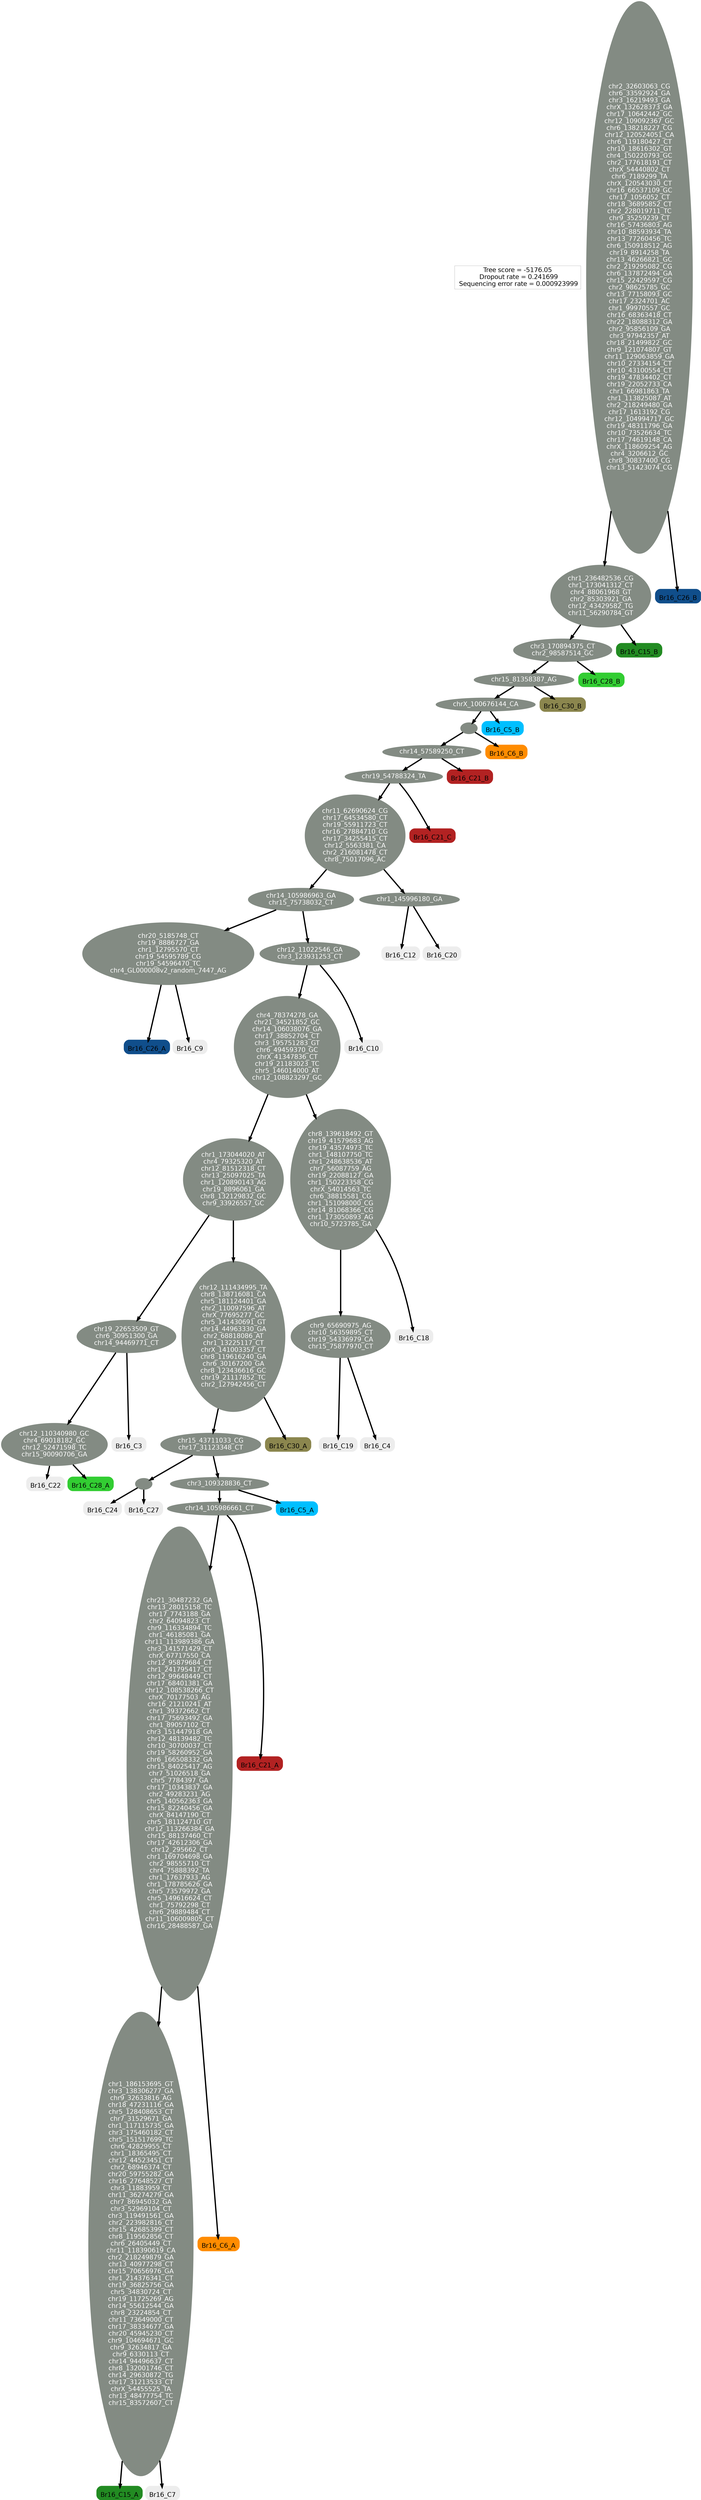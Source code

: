 digraph G {
node [color=gray, shape=box, fontcolor=black, fontsize=20, fontname=Helvetica];
scoreBox [label= "Tree score = -5176.05
 Dropout rate = 0.241699
 Sequencing error rate = 0.000923999"];
edge [penwidth=4];
node [color=honeydew4, style=filled, fontcolor=white, shape=oval];
27 [label="chr15_81358387_AG
"];
28 [label="chr1_186153695_GT
chr3_138306277_GA
chr9_32633816_AG
chr18_47231116_GA
chr5_128408653_CT
chr7_31529671_GA
chr1_117115735_GA
chr3_175460182_CT
chr5_151517699_TC
chr6_42829955_CT
chr1_18365495_CT
chr12_44523451_CT
chr2_68946374_CT
chr20_59755282_GA
chr16_27648527_CT
chr3_11883959_CT
chr11_36274279_GA
chr7_86945032_GA
chr3_52969104_CT
chr3_119491561_GA
chr2_223982816_CT
chr15_42685399_CT
chr8_119562856_CT
chr6_26405449_CT
chr11_118390619_CA
chr2_218249879_GA
chr13_40977298_CT
chr15_70656976_GA
chr1_214376341_CT
chr19_36825756_GA
chr5_34830724_CT
chr19_11725269_AG
chr14_55612544_GA
chr8_23224854_CT
chr11_73649000_CT
chr17_38334677_GA
chr20_45945230_CT
chr9_104694671_GC
chr9_32634817_GA
chr9_6330113_CT
chr14_94496637_CT
chr8_132001746_CT
chr14_29630872_TG
chr17_31213533_CT
chrX_54455525_TA
chr13_48477754_TC
chr15_83572607_CT
"];
29 [label="chr12_110340980_GC
chr4_69018182_GC
chr12_52471598_TC
chr15_90090706_GA
"];
30 [label="chr14_105986661_CT
"];
31 [label="chrX_100676144_CA
"];
32 [label="chr11_62690624_CG
chr17_64534580_CT
chr19_55911723_CT
chr16_27884710_CG
chr17_34255415_CT
chr12_5563381_CA
chr2_216081478_CT
chr8_75017096_AC
"];
33 [label="chr1_173044020_AT
chr4_79325320_AT
chr12_81512318_CT
chr13_25097025_TA
chr1_120890143_AG
chr19_8896061_GA
chr8_132129832_GC
chr9_33926557_GC
"];
34 [label=""];
35 [label="chr19_22653509_GT
chr6_30951300_GA
chr14_94469771_CT
"];
36 [label="chr4_78374278_GA
chr21_34521852_GC
chr14_106038076_GA
chr17_38852704_CT
chr3_195751283_GT
chr6_49459370_GC
chrX_41347836_CT
chr19_21183023_TC
chr5_146014000_AT
chr12_108823297_GC
"];
37 [label="chr14_57589250_CT
"];
38 [label="chr14_105986963_GA
chr15_75738032_CT
"];
39 [label="chr9_65690975_AG
chr10_56359895_CT
chr19_54336979_CA
chr15_75877970_CT
"];
40 [label="chr19_54788324_TA
"];
41 [label=""];
42 [label="chr20_5185748_CT
chr19_8886727_GA
chr1_12795570_CT
chr19_54595789_CG
chr19_54596470_TC
chr4_GL000008v2_random_7447_AG
"];
43 [label="chr8_139618492_GT
chr19_41579683_AG
chr19_43574973_TC
chr1_148107750_TC
chr1_248638536_AT
chr7_56087759_AG
chr19_22088127_GA
chr1_150223358_CG
chrX_54014563_TC
chr6_38815581_CG
chr1_151098000_CG
chr14_81068366_CG
chr1_173050893_AG
chr10_5723785_GA
"];
44 [label="chr15_43711033_CG
chr17_31123348_CT
"];
45 [label="chr3_109328836_CT
"];
46 [label="chr12_11022546_GA
chr3_123931253_CT
"];
47 [label="chr12_111434995_TA
chr8_138716081_CA
chr5_181124401_GA
chr2_110097596_AT
chrX_77695277_GC
chr5_141430691_GT
chr14_44963330_GA
chr2_68818086_AT
chr1_13225117_CT
chrX_141003357_CT
chr8_119616240_GA
chr6_30167200_GA
chr8_123436616_GC
chr19_21117852_TC
chr2_127942456_CT
"];
48 [label="chr1_145996180_GA
"];
49 [label="chr1_236482536_CG
chr1_173041312_CT
chr4_88061968_GT
chr2_85303921_GA
chr12_43429582_TG
chr11_56290784_GT
"];
50 [label="chr21_30487232_GA
chr13_28015158_TC
chr17_7743188_GA
chr2_64094823_CT
chr9_116334894_TC
chr1_46185081_GA
chr11_113989386_GA
chr3_141571429_CT
chrX_67717550_CA
chr12_95879684_CT
chr1_241795417_CT
chr12_99648449_CT
chr17_68401381_GA
chr12_108538266_CT
chrX_70177503_AG
chr16_21210241_AT
chr1_39372662_CT
chr17_75693492_GA
chr1_89057102_CT
chr3_151447918_GA
chr12_48139482_TC
chr10_30700037_CT
chr19_58260952_GA
chr6_166508332_GA
chr15_84025417_AG
chr7_51026518_GA
chr5_7784397_GA
chr17_10343837_GA
chr2_49283231_AG
chr5_140562363_GA
chr15_82240456_GA
chrX_84147190_CT
chr5_181124710_GT
chr12_113266384_GA
chr15_88137460_CT
chr17_42612306_GA
chr12_295662_CT
chr1_169704698_GA
chr2_98555710_CT
chr4_75888392_TA
chr1_17637933_AG
chr1_178785626_GA
chr5_73579972_GA
chr5_149616624_CT
chr1_75792298_CT
chr6_29889484_CT
chr11_106009805_CT
chr16_28488587_GA
"];
51 [label="chr3_170894375_CT
chr2_98587514_GC
"];
52 [label="chr2_32603063_CG
chr6_33592924_GA
chr3_16219493_GA
chrX_132628373_GA
chr17_10642442_GC
chr12_109092367_GC
chr6_138218227_CG
chr12_120524051_CA
chr6_119180427_CT
chr10_18616302_GT
chr4_150220793_GC
chr2_177618191_CT
chrX_54440802_CT
chr6_7189299_TA
chrX_120543030_CT
chr16_66537109_GC
chr17_1056052_CT
chr18_36895852_CT
chr2_228019711_TC
chr9_35259239_CT
chr16_57436803_AG
chr10_88593934_TA
chr13_77260456_TC
chr6_150918512_AG
chr19_8914258_TA
chr13_46266821_GC
chr2_219295082_CG
chr6_137872494_GA
chr15_22429597_CG
chr2_98625785_GC
chr13_77158093_GC
chr17_2324701_AC
chr1_99970557_GC
chr16_68363418_CT
chr22_18088312_GA
chr2_95856109_GA
chr3_97942357_AT
chr18_21499822_GC
chr9_121074807_GT
chr11_129063859_GA
chr10_27334154_CT
chr10_43100554_CT
chr19_47834402_CT
chr19_22052733_CA
chr1_66981863_TA
chr1_113825087_AT
chr2_218249480_GA
chr17_1613192_CG
chr12_104994717_GC
chr19_48311796_GA
chr10_73526634_TC
chr17_74619148_CA
chrX_118609254_AG
chr4_3206612_GC
chr8_30837400_CG
chr13_51423074_CG
"];
node [fontname=helvetica,fontcolor=black,shape="box",penwidth=10,style="rounded,filled,bold",imagepos="bc",imagescale=true, labelloc=b]; 
0[color=gray93,label="Br16_C10",fillcolor=gray93,image="../CTC-cluster-icons/cluster_1-0.png"];
1[color=gray93,label="Br16_C12",fillcolor=gray93,image="../CTC-cluster-icons/cluster_1-0.png"];
2[color=forestgreen,label="Br16_C15_A",fillcolor=forestgreen,image="../CTC-cluster-icons/cluster_2-0.png"];
3[color=forestgreen,label="Br16_C15_B",fillcolor=forestgreen,image="../CTC-cluster-icons/cluster_2-0.png"];
4[color=gray93,label="Br16_C18",fillcolor=gray93,image="../CTC-cluster-icons/cluster_1-0.png"];
5[color=gray93,label="Br16_C19",fillcolor=gray93,image="../CTC-cluster-icons/cluster_1-0.png"];
6[color=gray93,label="Br16_C20",fillcolor=gray93,image="../CTC-cluster-icons/cluster_1-0.png"];
7[color=firebrick,label="Br16_C21_A",fillcolor=firebrick,image="../CTC-cluster-icons/cluster_3-0.png"];
8[color=firebrick,label="Br16_C21_B",fillcolor=firebrick,image="../CTC-cluster-icons/cluster_3-0.png"];
9[color=firebrick,label="Br16_C21_C",fillcolor=firebrick,image="../CTC-cluster-icons/cluster_3-0.png"];
10[color=gray93,label="Br16_C22",fillcolor=gray93,image="../CTC-cluster-icons/cluster_1-0.png"];
11[color=gray93,label="Br16_C24",fillcolor=gray93,image="../CTC-cluster-icons/cluster_1-0.png"];
12[color=dodgerblue4,label="Br16_C26_A",fillcolor=dodgerblue4,image="../CTC-cluster-icons/cluster_2-0.png"];
13[color=dodgerblue4,label="Br16_C26_B",fillcolor=dodgerblue4,image="../CTC-cluster-icons/cluster_2-0.png"];
14[color=gray93,label="Br16_C27",fillcolor=gray93,image="../CTC-cluster-icons/cluster_1-0.png"];
15[color=limegreen,label="Br16_C28_A",fillcolor=limegreen,image="../CTC-cluster-icons/cluster_2-0.png"];
16[color=limegreen,label="Br16_C28_B",fillcolor=limegreen,image="../CTC-cluster-icons/cluster_2-0.png"];
17[color=gray93,label="Br16_C3",fillcolor=gray93,image="../CTC-cluster-icons/cluster_1-0.png"];
18[color=khaki4,label="Br16_C30_A",fillcolor=khaki4,image="../CTC-cluster-icons/cluster_2-0.png"];
19[color=khaki4,label="Br16_C30_B",fillcolor=khaki4,image="../CTC-cluster-icons/cluster_2-0.png"];
20[color=gray93,label="Br16_C4",fillcolor=gray93,image="../CTC-cluster-icons/cluster_1-0.png"];
21[color=deepskyblue,label="Br16_C5_A",fillcolor=deepskyblue,image="../CTC-cluster-icons/cluster_2-0.png"];
22[color=deepskyblue,label="Br16_C5_B",fillcolor=deepskyblue,image="../CTC-cluster-icons/cluster_2-0.png"];
23[color=darkorange,label="Br16_C6_A",fillcolor=darkorange,image="../CTC-cluster-icons/cluster_2-0.png"];
24[color=darkorange,label="Br16_C6_B",fillcolor=darkorange,image="../CTC-cluster-icons/cluster_2-0.png"];
25[color=gray93,label="Br16_C7",fillcolor=gray93,image="../CTC-cluster-icons/cluster_1-0.png"];
26[color=gray93,label="Br16_C9",fillcolor=gray93,image="../CTC-cluster-icons/cluster_1-0.png"];
46 -> 0;
48 -> 1;
28 -> 2;
49 -> 3;
43 -> 4;
39 -> 5;
48 -> 6;
30 -> 7;
37 -> 8;
40 -> 9;
29 -> 10;
41 -> 11;
42 -> 12;
52 -> 13;
41 -> 14;
29 -> 15;
51 -> 16;
35 -> 17;
47 -> 18;
27 -> 19;
39 -> 20;
45 -> 21;
31 -> 22;
50 -> 23;
34 -> 24;
28 -> 25;
42 -> 26;
51 -> 27;
50 -> 28;
35 -> 29;
45 -> 30;
27 -> 31;
40 -> 32;
36 -> 33;
31 -> 34;
33 -> 35;
46 -> 36;
34 -> 37;
32 -> 38;
43 -> 39;
37 -> 40;
44 -> 41;
38 -> 42;
36 -> 43;
47 -> 44;
44 -> 45;
38 -> 46;
33 -> 47;
32 -> 48;
52 -> 49;
30 -> 50;
49 -> 51;
}

